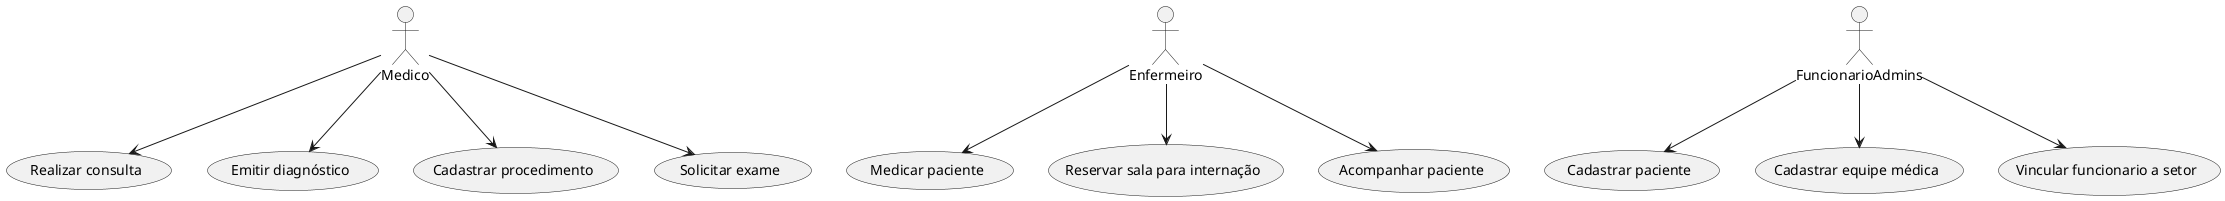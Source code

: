 @startuml Hospital

actor Medico
actor Enfermeiro
actor FuncionarioAdmins as Admin


usecase "Realizar consulta" as UC1
usecase "Emitir diagnóstico" as UC2
usecase "Cadastrar procedimento" as UC3
usecase "Solicitar exame" as UC4
usecase "Cadastrar paciente" as UC5
usecase "Cadastrar equipe médica" as UC6
usecase "Vincular funcionario a setor" as UC7
usecase "Medicar paciente" as UC8
usecase "Reservar sala para internação" as UC9
usecase "Acompanhar paciente" as UC10


Medico --> UC1
Medico --> UC2
Medico --> UC3
Medico --> UC4
Admin --> UC5
Admin --> UC6
Admin --> UC7
Enfermeiro --> UC8
Enfermeiro --> UC9
Enfermeiro --> UC10

@enduml